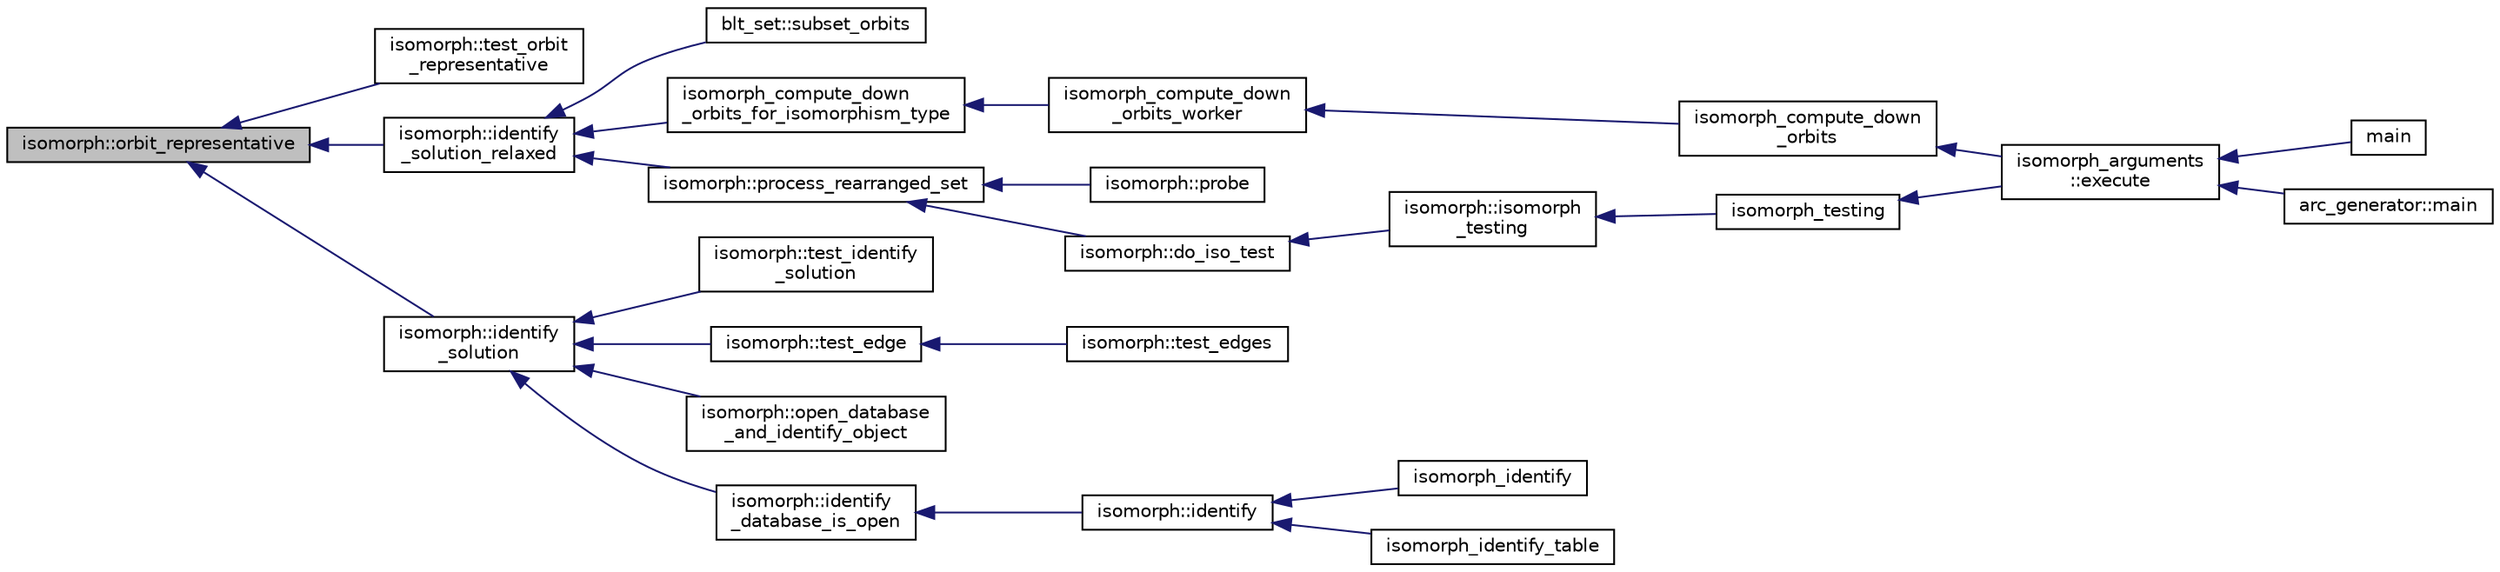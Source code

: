 digraph "isomorph::orbit_representative"
{
  edge [fontname="Helvetica",fontsize="10",labelfontname="Helvetica",labelfontsize="10"];
  node [fontname="Helvetica",fontsize="10",shape=record];
  rankdir="LR";
  Node8855 [label="isomorph::orbit_representative",height=0.2,width=0.4,color="black", fillcolor="grey75", style="filled", fontcolor="black"];
  Node8855 -> Node8856 [dir="back",color="midnightblue",fontsize="10",style="solid",fontname="Helvetica"];
  Node8856 [label="isomorph::test_orbit\l_representative",height=0.2,width=0.4,color="black", fillcolor="white", style="filled",URL="$d3/d5f/classisomorph.html#a5f165aa61a0d6b349da5a6117135f6c0"];
  Node8855 -> Node8857 [dir="back",color="midnightblue",fontsize="10",style="solid",fontname="Helvetica"];
  Node8857 [label="isomorph::identify\l_solution_relaxed",height=0.2,width=0.4,color="black", fillcolor="white", style="filled",URL="$d3/d5f/classisomorph.html#a8c36c61c16700d8e570f71f84a4aabc6"];
  Node8857 -> Node8858 [dir="back",color="midnightblue",fontsize="10",style="solid",fontname="Helvetica"];
  Node8858 [label="blt_set::subset_orbits",height=0.2,width=0.4,color="black", fillcolor="white", style="filled",URL="$d1/d3d/classblt__set.html#af8f79fc4346244acfa0e2c2d23c36993"];
  Node8857 -> Node8859 [dir="back",color="midnightblue",fontsize="10",style="solid",fontname="Helvetica"];
  Node8859 [label="isomorph_compute_down\l_orbits_for_isomorphism_type",height=0.2,width=0.4,color="black", fillcolor="white", style="filled",URL="$d4/d7e/isomorph__global_8_c.html#a13519b3a5d3b5ceb26b4bec6736b0086"];
  Node8859 -> Node8860 [dir="back",color="midnightblue",fontsize="10",style="solid",fontname="Helvetica"];
  Node8860 [label="isomorph_compute_down\l_orbits_worker",height=0.2,width=0.4,color="black", fillcolor="white", style="filled",URL="$d4/d7e/isomorph__global_8_c.html#a4edf4a833ce5638a3d58cfae1c702b37"];
  Node8860 -> Node8861 [dir="back",color="midnightblue",fontsize="10",style="solid",fontname="Helvetica"];
  Node8861 [label="isomorph_compute_down\l_orbits",height=0.2,width=0.4,color="black", fillcolor="white", style="filled",URL="$d4/d7e/isomorph__global_8_c.html#a3613cea19158edd30958c4edecd97d53"];
  Node8861 -> Node8862 [dir="back",color="midnightblue",fontsize="10",style="solid",fontname="Helvetica"];
  Node8862 [label="isomorph_arguments\l::execute",height=0.2,width=0.4,color="black", fillcolor="white", style="filled",URL="$d5/de4/classisomorph__arguments.html#aa85e472d14906abdd5672dc66027583e"];
  Node8862 -> Node8863 [dir="back",color="midnightblue",fontsize="10",style="solid",fontname="Helvetica"];
  Node8863 [label="main",height=0.2,width=0.4,color="black", fillcolor="white", style="filled",URL="$d1/d5e/blt__main_8_c.html#a217dbf8b442f20279ea00b898af96f52"];
  Node8862 -> Node8864 [dir="back",color="midnightblue",fontsize="10",style="solid",fontname="Helvetica"];
  Node8864 [label="arc_generator::main",height=0.2,width=0.4,color="black", fillcolor="white", style="filled",URL="$d4/d21/classarc__generator.html#ad80140b51b165dad1fe6ab232be7829a"];
  Node8857 -> Node8865 [dir="back",color="midnightblue",fontsize="10",style="solid",fontname="Helvetica"];
  Node8865 [label="isomorph::process_rearranged_set",height=0.2,width=0.4,color="black", fillcolor="white", style="filled",URL="$d3/d5f/classisomorph.html#a7767fd5f1da6dfd7f93810be99ba4ab6"];
  Node8865 -> Node8866 [dir="back",color="midnightblue",fontsize="10",style="solid",fontname="Helvetica"];
  Node8866 [label="isomorph::probe",height=0.2,width=0.4,color="black", fillcolor="white", style="filled",URL="$d3/d5f/classisomorph.html#a9cb6fed7b6ac639d886b117a1f454441"];
  Node8865 -> Node8867 [dir="back",color="midnightblue",fontsize="10",style="solid",fontname="Helvetica"];
  Node8867 [label="isomorph::do_iso_test",height=0.2,width=0.4,color="black", fillcolor="white", style="filled",URL="$d3/d5f/classisomorph.html#a51fc3bf5cc3a99282a489b2df37ee24e"];
  Node8867 -> Node8868 [dir="back",color="midnightblue",fontsize="10",style="solid",fontname="Helvetica"];
  Node8868 [label="isomorph::isomorph\l_testing",height=0.2,width=0.4,color="black", fillcolor="white", style="filled",URL="$d3/d5f/classisomorph.html#ad7945ec94ba0ba16953482edfaa4da6e"];
  Node8868 -> Node8869 [dir="back",color="midnightblue",fontsize="10",style="solid",fontname="Helvetica"];
  Node8869 [label="isomorph_testing",height=0.2,width=0.4,color="black", fillcolor="white", style="filled",URL="$d4/d7e/isomorph__global_8_c.html#a5a73cbe9f89c4727f086482ee2d238f9"];
  Node8869 -> Node8862 [dir="back",color="midnightblue",fontsize="10",style="solid",fontname="Helvetica"];
  Node8855 -> Node8870 [dir="back",color="midnightblue",fontsize="10",style="solid",fontname="Helvetica"];
  Node8870 [label="isomorph::identify\l_solution",height=0.2,width=0.4,color="black", fillcolor="white", style="filled",URL="$d3/d5f/classisomorph.html#abc63d2e561a6209e32c47d8486c9a67e"];
  Node8870 -> Node8871 [dir="back",color="midnightblue",fontsize="10",style="solid",fontname="Helvetica"];
  Node8871 [label="isomorph::test_identify\l_solution",height=0.2,width=0.4,color="black", fillcolor="white", style="filled",URL="$d3/d5f/classisomorph.html#aa2c95f309e3283179e87bbbd83bfdc7d"];
  Node8870 -> Node8872 [dir="back",color="midnightblue",fontsize="10",style="solid",fontname="Helvetica"];
  Node8872 [label="isomorph::test_edge",height=0.2,width=0.4,color="black", fillcolor="white", style="filled",URL="$d3/d5f/classisomorph.html#a591165fa287477b480f5b7081198ba46"];
  Node8872 -> Node8873 [dir="back",color="midnightblue",fontsize="10",style="solid",fontname="Helvetica"];
  Node8873 [label="isomorph::test_edges",height=0.2,width=0.4,color="black", fillcolor="white", style="filled",URL="$d3/d5f/classisomorph.html#ad23507927d8f7698073475d12b2a85bc"];
  Node8870 -> Node8874 [dir="back",color="midnightblue",fontsize="10",style="solid",fontname="Helvetica"];
  Node8874 [label="isomorph::open_database\l_and_identify_object",height=0.2,width=0.4,color="black", fillcolor="white", style="filled",URL="$d3/d5f/classisomorph.html#aa4e387f26f609fc9379d2e01f6cc27d0"];
  Node8870 -> Node8875 [dir="back",color="midnightblue",fontsize="10",style="solid",fontname="Helvetica"];
  Node8875 [label="isomorph::identify\l_database_is_open",height=0.2,width=0.4,color="black", fillcolor="white", style="filled",URL="$d3/d5f/classisomorph.html#a4a5d04d07ac8c2a994fa174f156dea73"];
  Node8875 -> Node8876 [dir="back",color="midnightblue",fontsize="10",style="solid",fontname="Helvetica"];
  Node8876 [label="isomorph::identify",height=0.2,width=0.4,color="black", fillcolor="white", style="filled",URL="$d3/d5f/classisomorph.html#a78ecf843b9f6ca1cfd666e222edd90ae"];
  Node8876 -> Node8877 [dir="back",color="midnightblue",fontsize="10",style="solid",fontname="Helvetica"];
  Node8877 [label="isomorph_identify",height=0.2,width=0.4,color="black", fillcolor="white", style="filled",URL="$d4/d7e/isomorph__global_8_c.html#aa0fe57c73d5668eee10a6022ada7f6a3"];
  Node8876 -> Node8878 [dir="back",color="midnightblue",fontsize="10",style="solid",fontname="Helvetica"];
  Node8878 [label="isomorph_identify_table",height=0.2,width=0.4,color="black", fillcolor="white", style="filled",URL="$d4/d7e/isomorph__global_8_c.html#a9fd19ea945561cf2a6bb5c72dd4b1cb2"];
}
